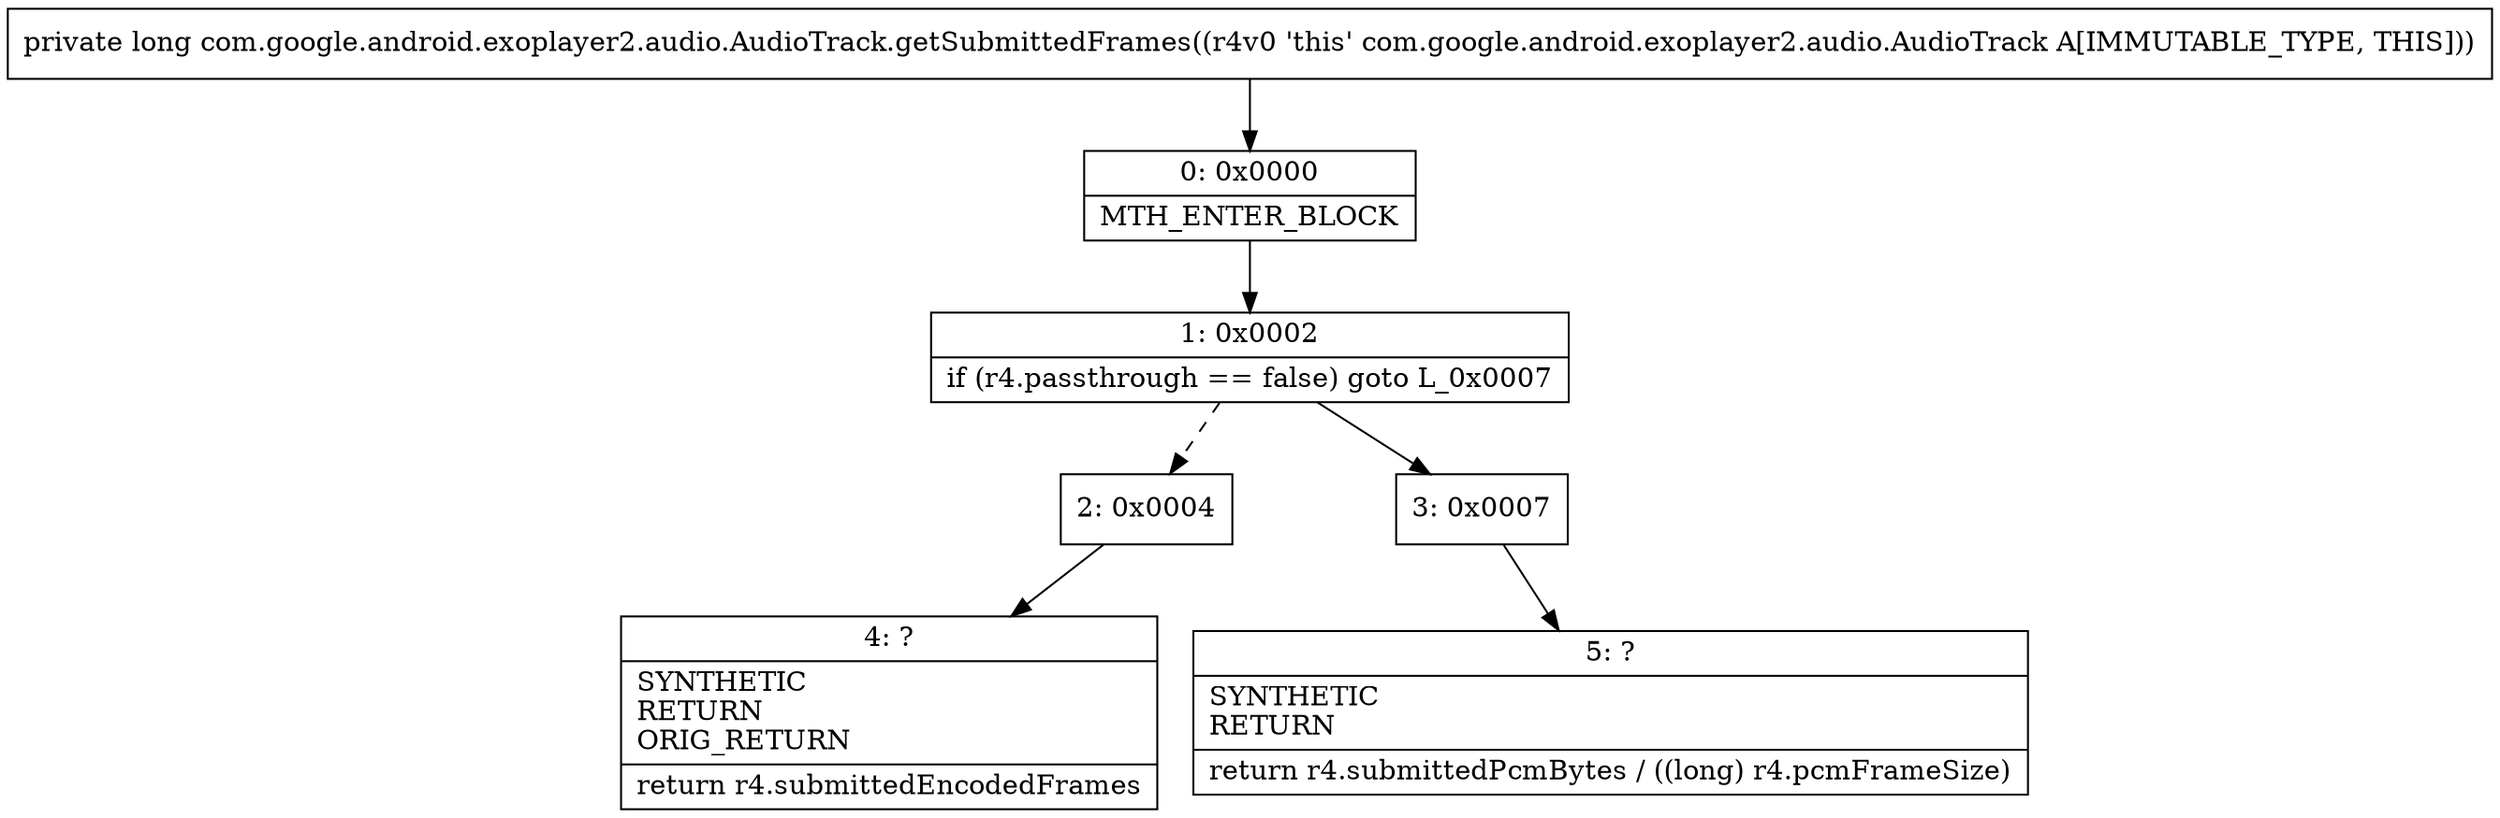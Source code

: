 digraph "CFG forcom.google.android.exoplayer2.audio.AudioTrack.getSubmittedFrames()J" {
Node_0 [shape=record,label="{0\:\ 0x0000|MTH_ENTER_BLOCK\l}"];
Node_1 [shape=record,label="{1\:\ 0x0002|if (r4.passthrough == false) goto L_0x0007\l}"];
Node_2 [shape=record,label="{2\:\ 0x0004}"];
Node_3 [shape=record,label="{3\:\ 0x0007}"];
Node_4 [shape=record,label="{4\:\ ?|SYNTHETIC\lRETURN\lORIG_RETURN\l|return r4.submittedEncodedFrames\l}"];
Node_5 [shape=record,label="{5\:\ ?|SYNTHETIC\lRETURN\l|return r4.submittedPcmBytes \/ ((long) r4.pcmFrameSize)\l}"];
MethodNode[shape=record,label="{private long com.google.android.exoplayer2.audio.AudioTrack.getSubmittedFrames((r4v0 'this' com.google.android.exoplayer2.audio.AudioTrack A[IMMUTABLE_TYPE, THIS])) }"];
MethodNode -> Node_0;
Node_0 -> Node_1;
Node_1 -> Node_2[style=dashed];
Node_1 -> Node_3;
Node_2 -> Node_4;
Node_3 -> Node_5;
}

